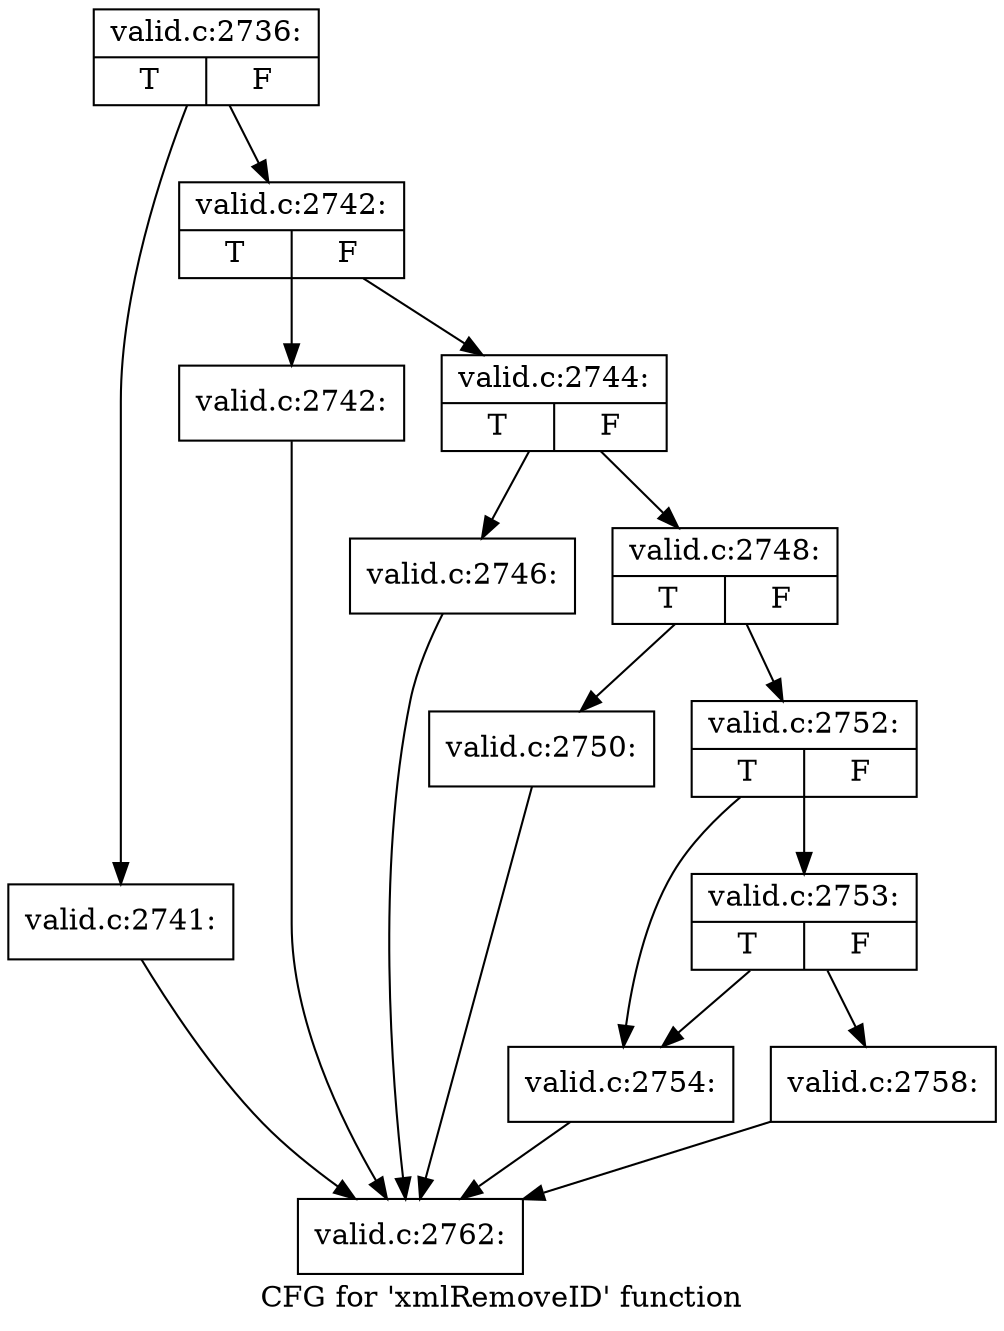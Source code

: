 digraph "CFG for 'xmlRemoveID' function" {
	label="CFG for 'xmlRemoveID' function";

	Node0x4ff4460 [shape=record,label="{valid.c:2736:|{<s0>T|<s1>F}}"];
	Node0x4ff4460 -> Node0x4ffa9c0;
	Node0x4ff4460 -> Node0x4ffaa10;
	Node0x4ffa9c0 [shape=record,label="{valid.c:2741:}"];
	Node0x4ffa9c0 -> Node0x4ff99f0;
	Node0x4ffaa10 [shape=record,label="{valid.c:2742:|{<s0>T|<s1>F}}"];
	Node0x4ffaa10 -> Node0x4ffaed0;
	Node0x4ffaa10 -> Node0x4ffaf20;
	Node0x4ffaed0 [shape=record,label="{valid.c:2742:}"];
	Node0x4ffaed0 -> Node0x4ff99f0;
	Node0x4ffaf20 [shape=record,label="{valid.c:2744:|{<s0>T|<s1>F}}"];
	Node0x4ffaf20 -> Node0x4ffb710;
	Node0x4ffaf20 -> Node0x4ffb760;
	Node0x4ffb710 [shape=record,label="{valid.c:2746:}"];
	Node0x4ffb710 -> Node0x4ff99f0;
	Node0x4ffb760 [shape=record,label="{valid.c:2748:|{<s0>T|<s1>F}}"];
	Node0x4ffb760 -> Node0x4ffc4d0;
	Node0x4ffb760 -> Node0x4ffc9f0;
	Node0x4ffc4d0 [shape=record,label="{valid.c:2750:}"];
	Node0x4ffc4d0 -> Node0x4ff99f0;
	Node0x4ffc9f0 [shape=record,label="{valid.c:2752:|{<s0>T|<s1>F}}"];
	Node0x4ffc9f0 -> Node0x4ffd050;
	Node0x4ffc9f0 -> Node0x4ffd440;
	Node0x4ffd440 [shape=record,label="{valid.c:2753:|{<s0>T|<s1>F}}"];
	Node0x4ffd440 -> Node0x4ffd050;
	Node0x4ffd440 -> Node0x4ffd3f0;
	Node0x4ffd050 [shape=record,label="{valid.c:2754:}"];
	Node0x4ffd050 -> Node0x4ff99f0;
	Node0x4ffd3f0 [shape=record,label="{valid.c:2758:}"];
	Node0x4ffd3f0 -> Node0x4ff99f0;
	Node0x4ff99f0 [shape=record,label="{valid.c:2762:}"];
}
